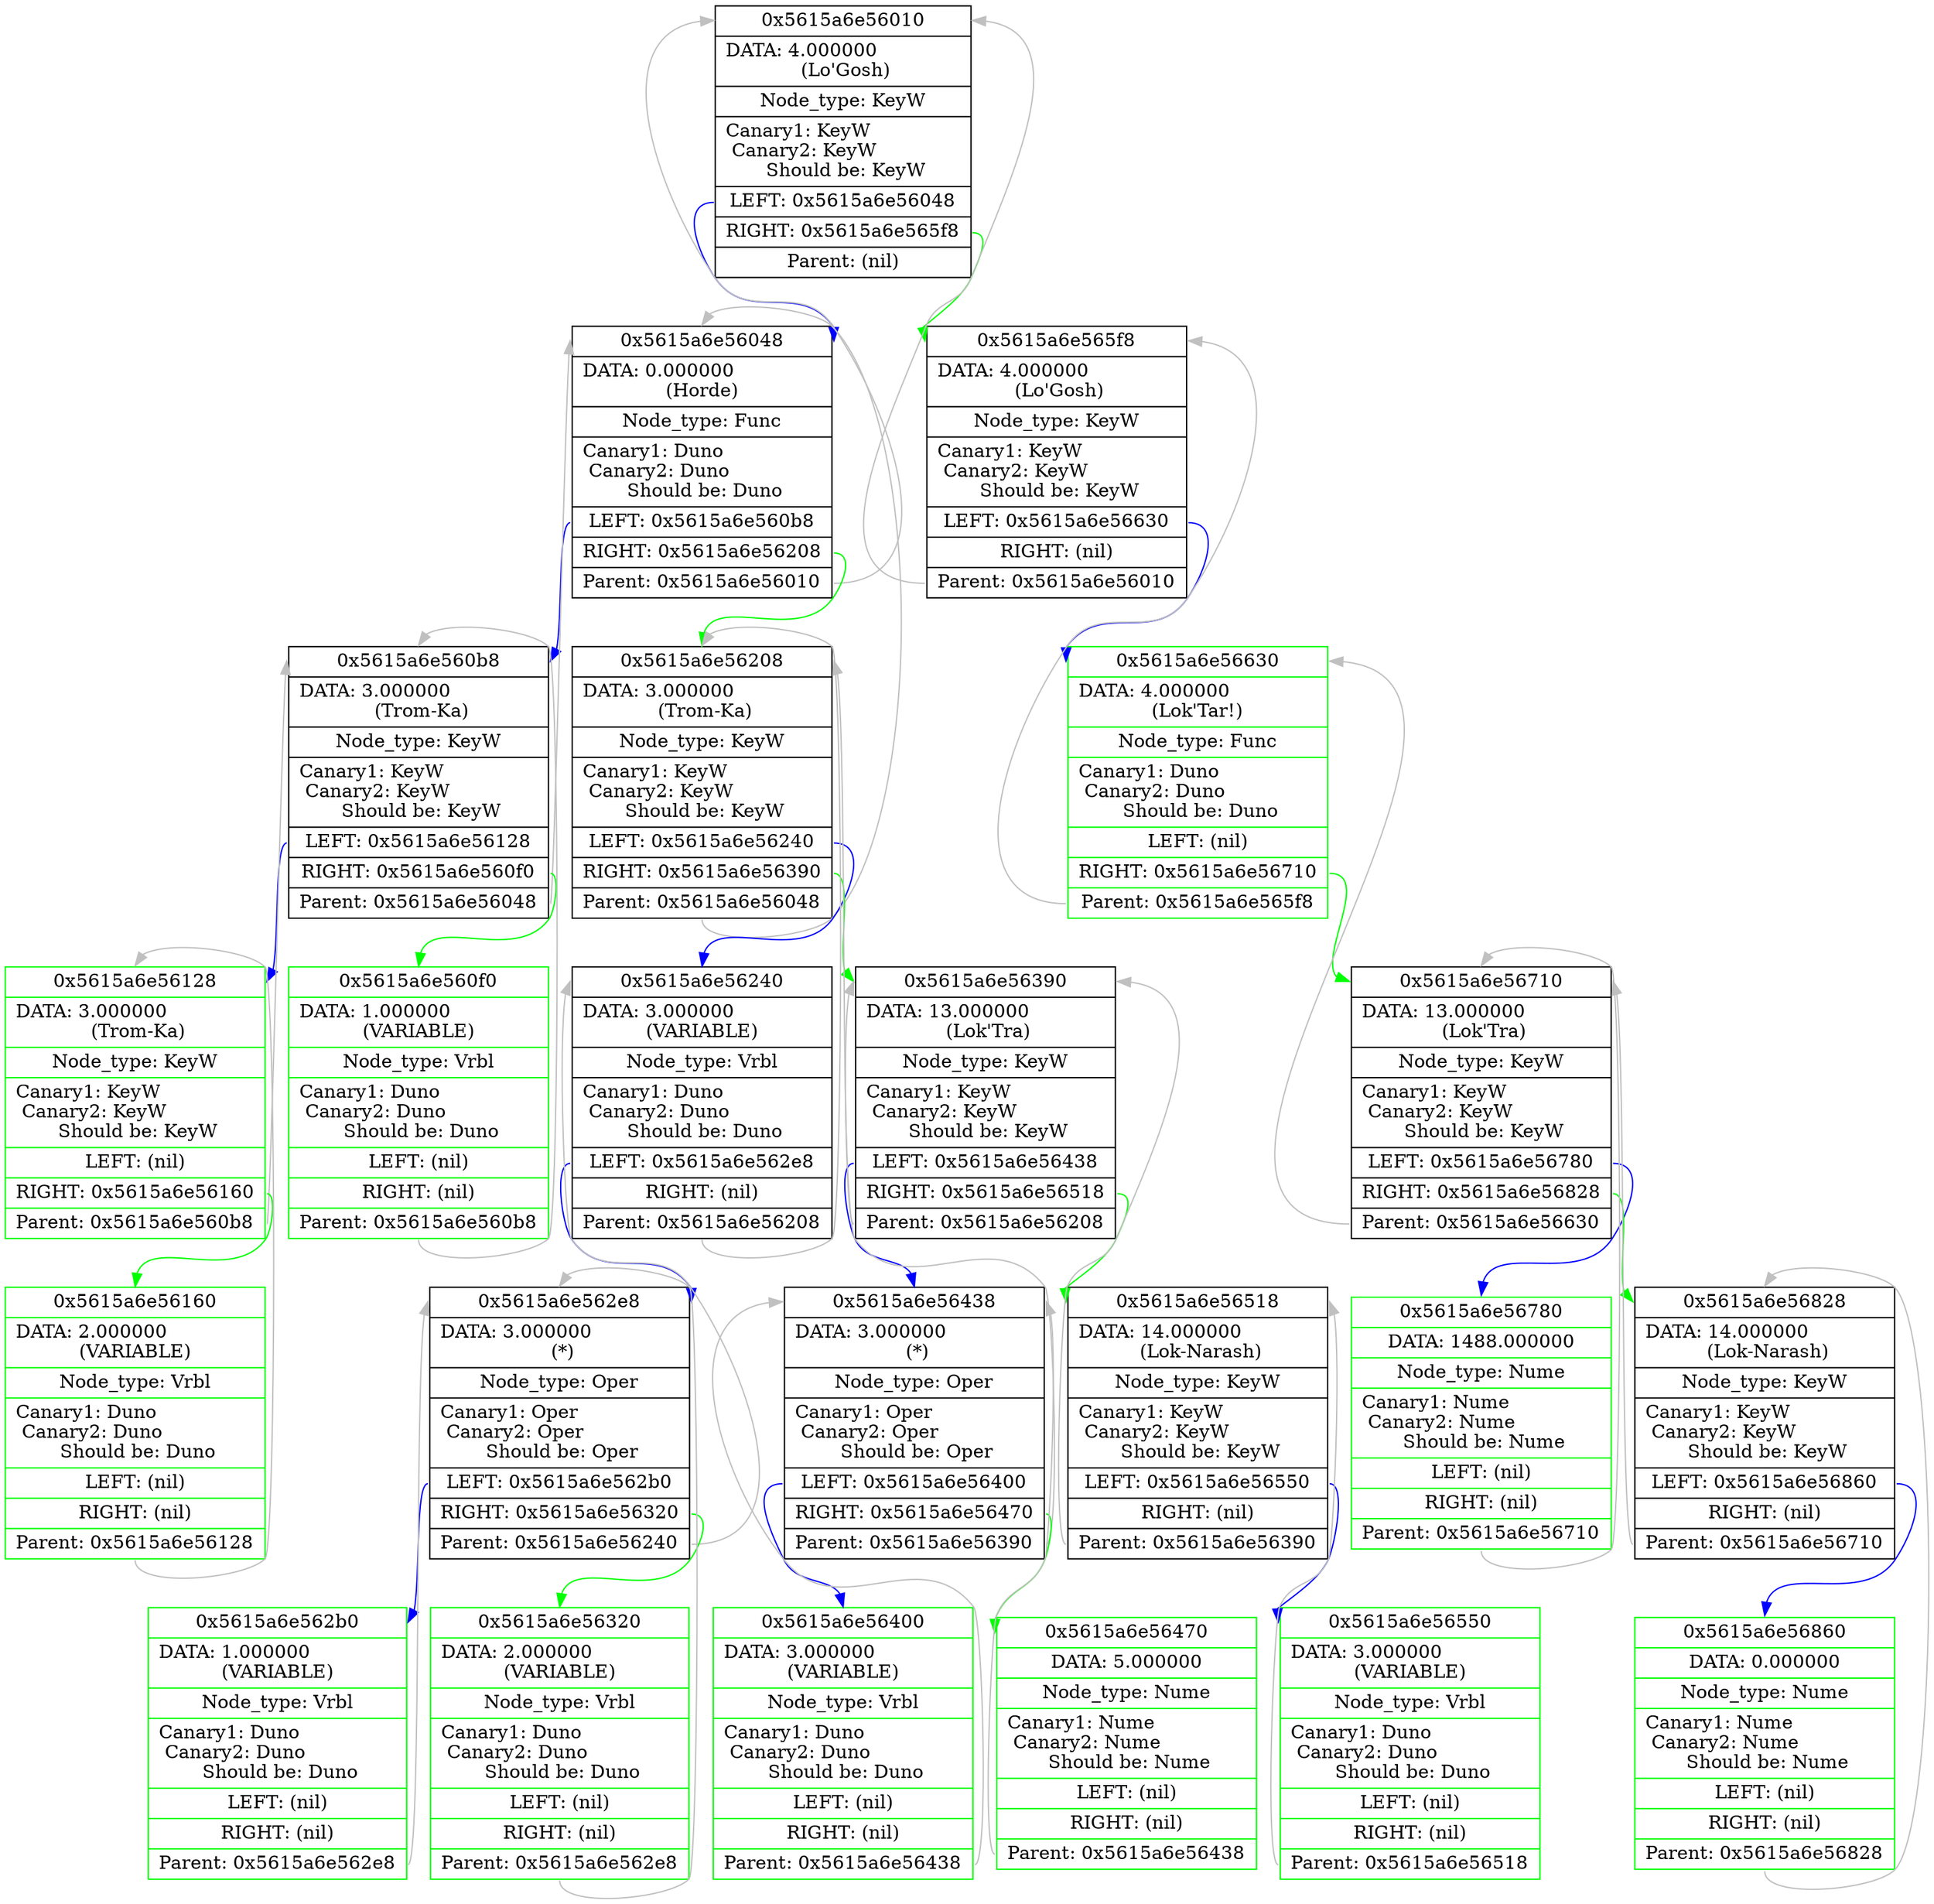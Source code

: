 digraph G {
Node0x5615a6e56010
[shape = record, color = black,  label = "{ <adr> 0x5615a6e56010 | DATA: 4.000000 \l (Lo'Gosh) | Node_type: KeyW |  Canary1:   KeyW \l Canary2:   KeyW \l Should be: KeyW | <left> LEFT:  0x5615a6e56048 | <rght> RIGHT:  0x5615a6e565f8 | <prnt> Parent:  (nil)}"];
Node0x5615a6e56010 : <left> -> Node0x5615a6e56048 : <adr> [color = blue];
Node0x5615a6e56010 : <rght> -> Node0x5615a6e565f8 : <adr> [color = green];
Node0x5615a6e565f8
[shape = record, color = black,  label = "{ <adr> 0x5615a6e565f8 | DATA: 4.000000 \l (Lo'Gosh) | Node_type: KeyW |  Canary1:   KeyW \l Canary2:   KeyW \l Should be: KeyW | <left> LEFT:  0x5615a6e56630 | <rght> RIGHT:  (nil) | <prnt> Parent:  0x5615a6e56010}"];
Node0x5615a6e565f8 : <left> -> Node0x5615a6e56630 : <adr> [color = blue];
Node0x5615a6e565f8 : <prnt> -> Node0x5615a6e56010 : <adr> [color = gray];
Node0x5615a6e56630
[shape = record, color = green,  label = "{ <adr> 0x5615a6e56630 | DATA: 4.000000 \l(Lok'Tar!) | Node_type: Func |  Canary1:   Duno \l Canary2:   Duno \l Should be: Duno | <left> LEFT:  (nil) | <rght> RIGHT:  0x5615a6e56710 | <prnt> Parent:  0x5615a6e565f8}"];
Node0x5615a6e56630 : <rght> -> Node0x5615a6e56710 : <adr> [color = green];
Node0x5615a6e56630 : <prnt> -> Node0x5615a6e565f8 : <adr> [color = gray];
Node0x5615a6e56710
[shape = record, color = black,  label = "{ <adr> 0x5615a6e56710 | DATA: 13.000000 \l (Lok'Tra) | Node_type: KeyW |  Canary1:   KeyW \l Canary2:   KeyW \l Should be: KeyW | <left> LEFT:  0x5615a6e56780 | <rght> RIGHT:  0x5615a6e56828 | <prnt> Parent:  0x5615a6e56630}"];
Node0x5615a6e56710 : <left> -> Node0x5615a6e56780 : <adr> [color = blue];
Node0x5615a6e56710 : <rght> -> Node0x5615a6e56828 : <adr> [color = green];
Node0x5615a6e56710 : <prnt> -> Node0x5615a6e56630 : <adr> [color = gray];
Node0x5615a6e56828
[shape = record, color = black,  label = "{ <adr> 0x5615a6e56828 | DATA: 14.000000 \l (Lok-Narash) | Node_type: KeyW |  Canary1:   KeyW \l Canary2:   KeyW \l Should be: KeyW | <left> LEFT:  0x5615a6e56860 | <rght> RIGHT:  (nil) | <prnt> Parent:  0x5615a6e56710}"];
Node0x5615a6e56828 : <left> -> Node0x5615a6e56860 : <adr> [color = blue];
Node0x5615a6e56828 : <prnt> -> Node0x5615a6e56710 : <adr> [color = gray];
Node0x5615a6e56860
[shape = record, color = green,  label = "{ <adr> 0x5615a6e56860 | DATA: 0.000000  | Node_type: Nume |  Canary1:   Nume \l Canary2:   Nume \l Should be: Nume | <left> LEFT:  (nil) | <rght> RIGHT:  (nil) | <prnt> Parent:  0x5615a6e56828}"];
Node0x5615a6e56860 : <prnt> -> Node0x5615a6e56828 : <adr> [color = gray];
Node0x5615a6e56780
[shape = record, color = green,  label = "{ <adr> 0x5615a6e56780 | DATA: 1488.000000  | Node_type: Nume |  Canary1:   Nume \l Canary2:   Nume \l Should be: Nume | <left> LEFT:  (nil) | <rght> RIGHT:  (nil) | <prnt> Parent:  0x5615a6e56710}"];
Node0x5615a6e56780 : <prnt> -> Node0x5615a6e56710 : <adr> [color = gray];
Node0x5615a6e56048
[shape = record, color = black,  label = "{ <adr> 0x5615a6e56048 | DATA: 0.000000 \l(Horde) | Node_type: Func |  Canary1:   Duno \l Canary2:   Duno \l Should be: Duno | <left> LEFT:  0x5615a6e560b8 | <rght> RIGHT:  0x5615a6e56208 | <prnt> Parent:  0x5615a6e56010}"];
Node0x5615a6e56048 : <left> -> Node0x5615a6e560b8 : <adr> [color = blue];
Node0x5615a6e56048 : <rght> -> Node0x5615a6e56208 : <adr> [color = green];
Node0x5615a6e56048 : <prnt> -> Node0x5615a6e56010 : <adr> [color = gray];
Node0x5615a6e56208
[shape = record, color = black,  label = "{ <adr> 0x5615a6e56208 | DATA: 3.000000 \l (Trom-Ka) | Node_type: KeyW |  Canary1:   KeyW \l Canary2:   KeyW \l Should be: KeyW | <left> LEFT:  0x5615a6e56240 | <rght> RIGHT:  0x5615a6e56390 | <prnt> Parent:  0x5615a6e56048}"];
Node0x5615a6e56208 : <left> -> Node0x5615a6e56240 : <adr> [color = blue];
Node0x5615a6e56208 : <rght> -> Node0x5615a6e56390 : <adr> [color = green];
Node0x5615a6e56208 : <prnt> -> Node0x5615a6e56048 : <adr> [color = gray];
Node0x5615a6e56390
[shape = record, color = black,  label = "{ <adr> 0x5615a6e56390 | DATA: 13.000000 \l (Lok'Tra) | Node_type: KeyW |  Canary1:   KeyW \l Canary2:   KeyW \l Should be: KeyW | <left> LEFT:  0x5615a6e56438 | <rght> RIGHT:  0x5615a6e56518 | <prnt> Parent:  0x5615a6e56208}"];
Node0x5615a6e56390 : <left> -> Node0x5615a6e56438 : <adr> [color = blue];
Node0x5615a6e56390 : <rght> -> Node0x5615a6e56518 : <adr> [color = green];
Node0x5615a6e56390 : <prnt> -> Node0x5615a6e56208 : <adr> [color = gray];
Node0x5615a6e56518
[shape = record, color = black,  label = "{ <adr> 0x5615a6e56518 | DATA: 14.000000 \l (Lok-Narash) | Node_type: KeyW |  Canary1:   KeyW \l Canary2:   KeyW \l Should be: KeyW | <left> LEFT:  0x5615a6e56550 | <rght> RIGHT:  (nil) | <prnt> Parent:  0x5615a6e56390}"];
Node0x5615a6e56518 : <left> -> Node0x5615a6e56550 : <adr> [color = blue];
Node0x5615a6e56518 : <prnt> -> Node0x5615a6e56390 : <adr> [color = gray];
Node0x5615a6e56550
[shape = record, color = green,  label = "{ <adr> 0x5615a6e56550 | DATA: 3.000000 \l(VARIABLE) | Node_type: Vrbl |  Canary1:   Duno \l Canary2:   Duno \l Should be: Duno | <left> LEFT:  (nil) | <rght> RIGHT:  (nil) | <prnt> Parent:  0x5615a6e56518}"];
Node0x5615a6e56550 : <prnt> -> Node0x5615a6e56518 : <adr> [color = gray];
Node0x5615a6e56438
[shape = record, color = black,  label = "{ <adr> 0x5615a6e56438 | DATA: 3.000000 \l (*) | Node_type: Oper |  Canary1:   Oper \l Canary2:   Oper \l Should be: Oper | <left> LEFT:  0x5615a6e56400 | <rght> RIGHT:  0x5615a6e56470 | <prnt> Parent:  0x5615a6e56390}"];
Node0x5615a6e56438 : <left> -> Node0x5615a6e56400 : <adr> [color = blue];
Node0x5615a6e56438 : <rght> -> Node0x5615a6e56470 : <adr> [color = green];
Node0x5615a6e56438 : <prnt> -> Node0x5615a6e56390 : <adr> [color = gray];
Node0x5615a6e56470
[shape = record, color = green,  label = "{ <adr> 0x5615a6e56470 | DATA: 5.000000  | Node_type: Nume |  Canary1:   Nume \l Canary2:   Nume \l Should be: Nume | <left> LEFT:  (nil) | <rght> RIGHT:  (nil) | <prnt> Parent:  0x5615a6e56438}"];
Node0x5615a6e56470 : <prnt> -> Node0x5615a6e56438 : <adr> [color = gray];
Node0x5615a6e56400
[shape = record, color = green,  label = "{ <adr> 0x5615a6e56400 | DATA: 3.000000 \l(VARIABLE) | Node_type: Vrbl |  Canary1:   Duno \l Canary2:   Duno \l Should be: Duno | <left> LEFT:  (nil) | <rght> RIGHT:  (nil) | <prnt> Parent:  0x5615a6e56438}"];
Node0x5615a6e56400 : <prnt> -> Node0x5615a6e56438 : <adr> [color = gray];
Node0x5615a6e56240
[shape = record, color = black,  label = "{ <adr> 0x5615a6e56240 | DATA: 3.000000 \l(VARIABLE) | Node_type: Vrbl |  Canary1:   Duno \l Canary2:   Duno \l Should be: Duno | <left> LEFT:  0x5615a6e562e8 | <rght> RIGHT:  (nil) | <prnt> Parent:  0x5615a6e56208}"];
Node0x5615a6e56240 : <left> -> Node0x5615a6e562e8 : <adr> [color = blue];
Node0x5615a6e56240 : <prnt> -> Node0x5615a6e56208 : <adr> [color = gray];
Node0x5615a6e562e8
[shape = record, color = black,  label = "{ <adr> 0x5615a6e562e8 | DATA: 3.000000 \l (*) | Node_type: Oper |  Canary1:   Oper \l Canary2:   Oper \l Should be: Oper | <left> LEFT:  0x5615a6e562b0 | <rght> RIGHT:  0x5615a6e56320 | <prnt> Parent:  0x5615a6e56240}"];
Node0x5615a6e562e8 : <left> -> Node0x5615a6e562b0 : <adr> [color = blue];
Node0x5615a6e562e8 : <rght> -> Node0x5615a6e56320 : <adr> [color = green];
Node0x5615a6e562e8 : <prnt> -> Node0x5615a6e56240 : <adr> [color = gray];
Node0x5615a6e56320
[shape = record, color = green,  label = "{ <adr> 0x5615a6e56320 | DATA: 2.000000 \l(VARIABLE) | Node_type: Vrbl |  Canary1:   Duno \l Canary2:   Duno \l Should be: Duno | <left> LEFT:  (nil) | <rght> RIGHT:  (nil) | <prnt> Parent:  0x5615a6e562e8}"];
Node0x5615a6e56320 : <prnt> -> Node0x5615a6e562e8 : <adr> [color = gray];
Node0x5615a6e562b0
[shape = record, color = green,  label = "{ <adr> 0x5615a6e562b0 | DATA: 1.000000 \l(VARIABLE) | Node_type: Vrbl |  Canary1:   Duno \l Canary2:   Duno \l Should be: Duno | <left> LEFT:  (nil) | <rght> RIGHT:  (nil) | <prnt> Parent:  0x5615a6e562e8}"];
Node0x5615a6e562b0 : <prnt> -> Node0x5615a6e562e8 : <adr> [color = gray];
Node0x5615a6e560b8
[shape = record, color = black,  label = "{ <adr> 0x5615a6e560b8 | DATA: 3.000000 \l (Trom-Ka) | Node_type: KeyW |  Canary1:   KeyW \l Canary2:   KeyW \l Should be: KeyW | <left> LEFT:  0x5615a6e56128 | <rght> RIGHT:  0x5615a6e560f0 | <prnt> Parent:  0x5615a6e56048}"];
Node0x5615a6e560b8 : <left> -> Node0x5615a6e56128 : <adr> [color = blue];
Node0x5615a6e560b8 : <rght> -> Node0x5615a6e560f0 : <adr> [color = green];
Node0x5615a6e560b8 : <prnt> -> Node0x5615a6e56048 : <adr> [color = gray];
Node0x5615a6e560f0
[shape = record, color = green,  label = "{ <adr> 0x5615a6e560f0 | DATA: 1.000000 \l(VARIABLE) | Node_type: Vrbl |  Canary1:   Duno \l Canary2:   Duno \l Should be: Duno | <left> LEFT:  (nil) | <rght> RIGHT:  (nil) | <prnt> Parent:  0x5615a6e560b8}"];
Node0x5615a6e560f0 : <prnt> -> Node0x5615a6e560b8 : <adr> [color = gray];
Node0x5615a6e56128
[shape = record, color = green,  label = "{ <adr> 0x5615a6e56128 | DATA: 3.000000 \l (Trom-Ka) | Node_type: KeyW |  Canary1:   KeyW \l Canary2:   KeyW \l Should be: KeyW | <left> LEFT:  (nil) | <rght> RIGHT:  0x5615a6e56160 | <prnt> Parent:  0x5615a6e560b8}"];
Node0x5615a6e56128 : <rght> -> Node0x5615a6e56160 : <adr> [color = green];
Node0x5615a6e56128 : <prnt> -> Node0x5615a6e560b8 : <adr> [color = gray];
Node0x5615a6e56160
[shape = record, color = green,  label = "{ <adr> 0x5615a6e56160 | DATA: 2.000000 \l(VARIABLE) | Node_type: Vrbl |  Canary1:   Duno \l Canary2:   Duno \l Should be: Duno | <left> LEFT:  (nil) | <rght> RIGHT:  (nil) | <prnt> Parent:  0x5615a6e56128}"];
Node0x5615a6e56160 : <prnt> -> Node0x5615a6e56128 : <adr> [color = gray];

}
